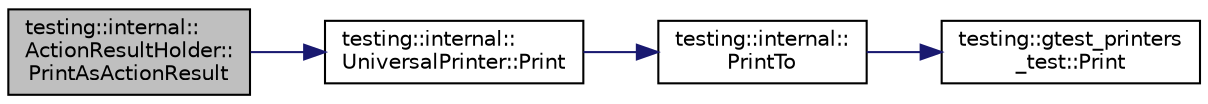digraph "testing::internal::ActionResultHolder::PrintAsActionResult"
{
  edge [fontname="Helvetica",fontsize="10",labelfontname="Helvetica",labelfontsize="10"];
  node [fontname="Helvetica",fontsize="10",shape=record];
  rankdir="LR";
  Node10 [label="testing::internal::\lActionResultHolder::\lPrintAsActionResult",height=0.2,width=0.4,color="black", fillcolor="grey75", style="filled", fontcolor="black"];
  Node10 -> Node11 [color="midnightblue",fontsize="10",style="solid",fontname="Helvetica"];
  Node11 [label="testing::internal::\lUniversalPrinter::Print",height=0.2,width=0.4,color="black", fillcolor="white", style="filled",URL="$d7/d76/classtesting_1_1internal_1_1_universal_printer.html#aecec021e1abbaa260b701e24e3fe33eb"];
  Node11 -> Node12 [color="midnightblue",fontsize="10",style="solid",fontname="Helvetica"];
  Node12 [label="testing::internal::\lPrintTo",height=0.2,width=0.4,color="black", fillcolor="white", style="filled",URL="$d0/da7/namespacetesting_1_1internal.html#af2c33928facbf2edf7af564278724d98"];
  Node12 -> Node13 [color="midnightblue",fontsize="10",style="solid",fontname="Helvetica"];
  Node13 [label="testing::gtest_printers\l_test::Print",height=0.2,width=0.4,color="black", fillcolor="white", style="filled",URL="$dd/d01/namespacetesting_1_1gtest__printers__test.html#ab1fefdb330a473343afa3cc6d46a65f6"];
}

